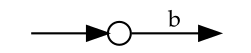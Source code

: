 digraph NFA {
	graph [fontname=Palatino, fontsize=11, rankdir="LR", margin=0];
	node [fontname=Palatino, fontsize=11, width="0.15", height="0.15"];
	edge [fontname="Palatino", fontsize=11];

	0 [shape=point, style=invis]
	1 [shape=circle, label=""]
	2 [shape=point, label="", style=invis]

	1 -> 2 [label=b]		 

	0 -> 1 [minlen="1"]

}
